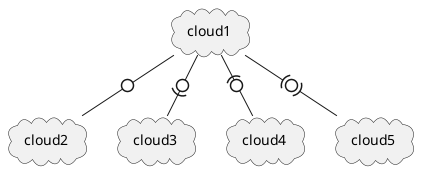 @startuml

cloud cloud1
cloud cloud2
cloud cloud3
cloud cloud4
cloud cloud5
cloud1 -0- cloud2
cloud1 -0)- cloud3
cloud1 -(0- cloud4
cloud1 -(0)- cloud5

@enduml
